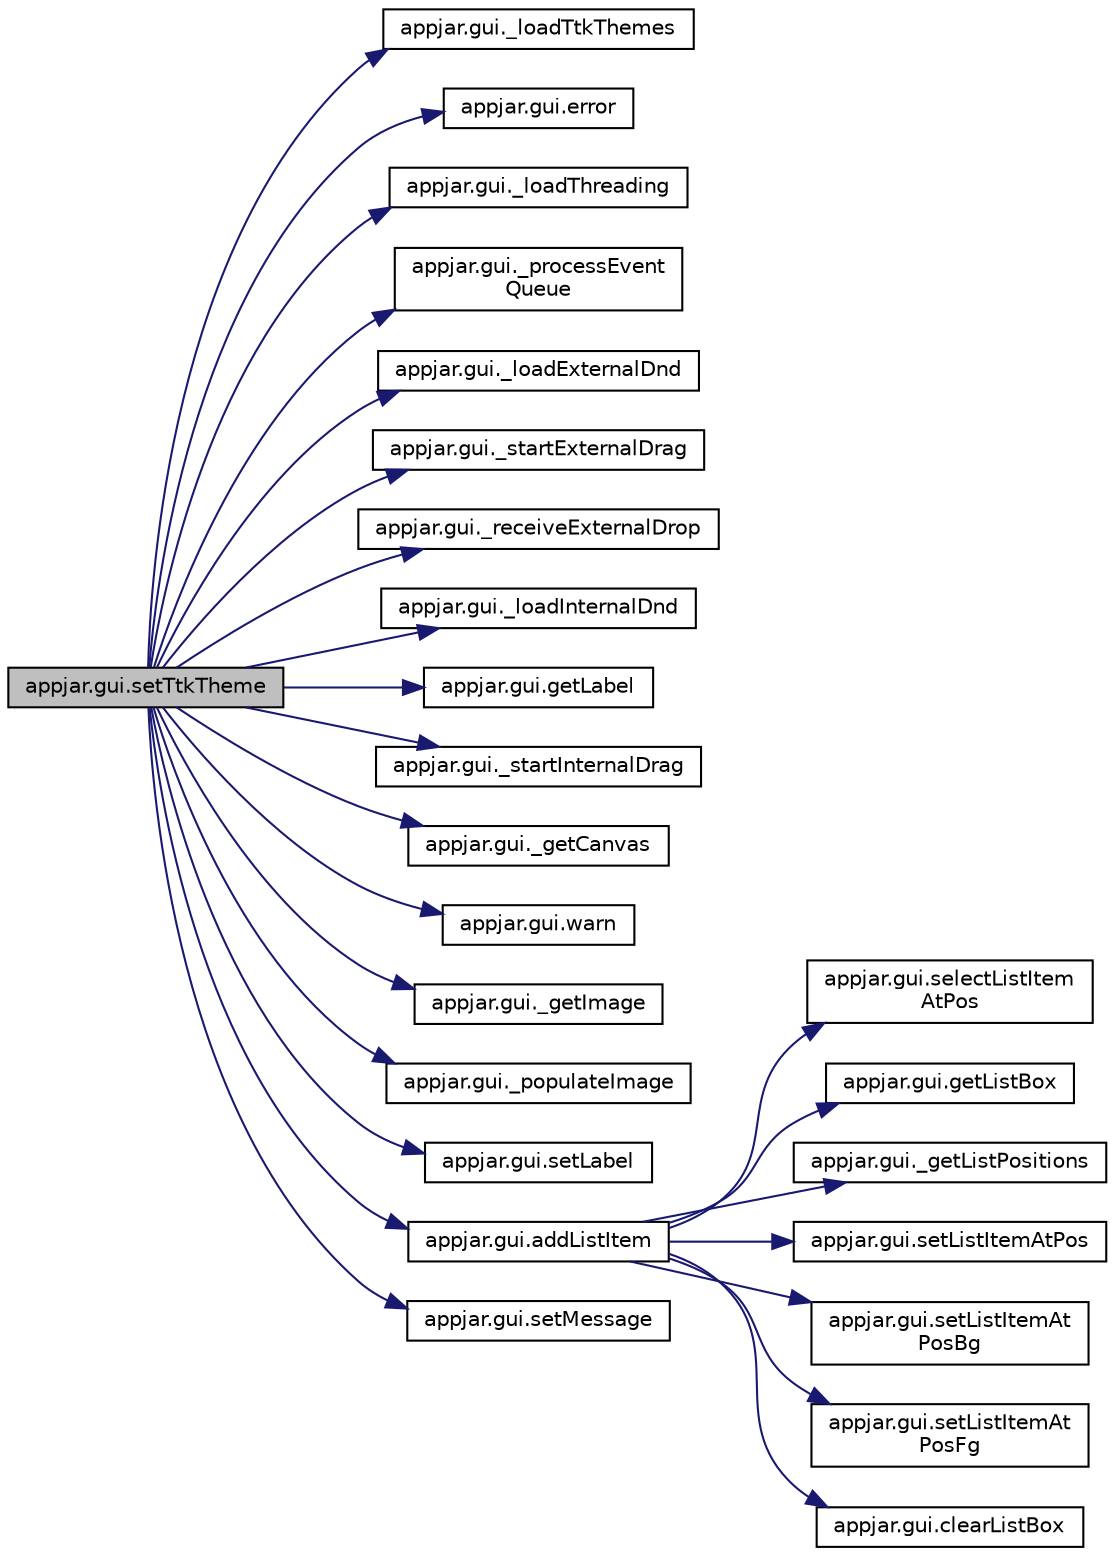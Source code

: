 digraph "appjar.gui.setTtkTheme"
{
  edge [fontname="Helvetica",fontsize="10",labelfontname="Helvetica",labelfontsize="10"];
  node [fontname="Helvetica",fontsize="10",shape=record];
  rankdir="LR";
  Node1940 [label="appjar.gui.setTtkTheme",height=0.2,width=0.4,color="black", fillcolor="grey75", style="filled", fontcolor="black"];
  Node1940 -> Node1941 [color="midnightblue",fontsize="10",style="solid",fontname="Helvetica"];
  Node1941 [label="appjar.gui._loadTtkThemes",height=0.2,width=0.4,color="black", fillcolor="white", style="filled",URL="$classappjar_1_1gui.html#a7a45d65acaf8886eba79714af830e838"];
  Node1940 -> Node1942 [color="midnightblue",fontsize="10",style="solid",fontname="Helvetica"];
  Node1942 [label="appjar.gui.error",height=0.2,width=0.4,color="black", fillcolor="white", style="filled",URL="$classappjar_1_1gui.html#ac310868eecf500d1570400b396793b87"];
  Node1940 -> Node1943 [color="midnightblue",fontsize="10",style="solid",fontname="Helvetica"];
  Node1943 [label="appjar.gui._loadThreading",height=0.2,width=0.4,color="black", fillcolor="white", style="filled",URL="$classappjar_1_1gui.html#af7f64c964f3488ca8c13296f8c683b0c"];
  Node1940 -> Node1944 [color="midnightblue",fontsize="10",style="solid",fontname="Helvetica"];
  Node1944 [label="appjar.gui._processEvent\lQueue",height=0.2,width=0.4,color="black", fillcolor="white", style="filled",URL="$classappjar_1_1gui.html#a19c7e190ceab6205f57dd284cc3d1e9b"];
  Node1940 -> Node1945 [color="midnightblue",fontsize="10",style="solid",fontname="Helvetica"];
  Node1945 [label="appjar.gui._loadExternalDnd",height=0.2,width=0.4,color="black", fillcolor="white", style="filled",URL="$classappjar_1_1gui.html#a3b0b427e8b209f2f84586cb29c6f9d1b"];
  Node1940 -> Node1946 [color="midnightblue",fontsize="10",style="solid",fontname="Helvetica"];
  Node1946 [label="appjar.gui._startExternalDrag",height=0.2,width=0.4,color="black", fillcolor="white", style="filled",URL="$classappjar_1_1gui.html#a410eec8dc87faec26c14782de491c2c0"];
  Node1940 -> Node1947 [color="midnightblue",fontsize="10",style="solid",fontname="Helvetica"];
  Node1947 [label="appjar.gui._receiveExternalDrop",height=0.2,width=0.4,color="black", fillcolor="white", style="filled",URL="$classappjar_1_1gui.html#a3c42c5d04f12b0e6c6525f729a1db0b1"];
  Node1940 -> Node1948 [color="midnightblue",fontsize="10",style="solid",fontname="Helvetica"];
  Node1948 [label="appjar.gui._loadInternalDnd",height=0.2,width=0.4,color="black", fillcolor="white", style="filled",URL="$classappjar_1_1gui.html#a94f5683e4eb537fb0a167249bb57f5f8"];
  Node1940 -> Node1949 [color="midnightblue",fontsize="10",style="solid",fontname="Helvetica"];
  Node1949 [label="appjar.gui.getLabel",height=0.2,width=0.4,color="black", fillcolor="white", style="filled",URL="$classappjar_1_1gui.html#a28d7281e96bf719a419be4dd16eab2f2"];
  Node1940 -> Node1950 [color="midnightblue",fontsize="10",style="solid",fontname="Helvetica"];
  Node1950 [label="appjar.gui._startInternalDrag",height=0.2,width=0.4,color="black", fillcolor="white", style="filled",URL="$classappjar_1_1gui.html#a2add6a2cac5b06a722b543c09bcd155b"];
  Node1940 -> Node1951 [color="midnightblue",fontsize="10",style="solid",fontname="Helvetica"];
  Node1951 [label="appjar.gui._getCanvas",height=0.2,width=0.4,color="black", fillcolor="white", style="filled",URL="$classappjar_1_1gui.html#a810550f2df0e5903420dd85d29988b99"];
  Node1940 -> Node1952 [color="midnightblue",fontsize="10",style="solid",fontname="Helvetica"];
  Node1952 [label="appjar.gui.warn",height=0.2,width=0.4,color="black", fillcolor="white", style="filled",URL="$classappjar_1_1gui.html#a3ab0139430263b1913b4078cf34e7098"];
  Node1940 -> Node1953 [color="midnightblue",fontsize="10",style="solid",fontname="Helvetica"];
  Node1953 [label="appjar.gui._getImage",height=0.2,width=0.4,color="black", fillcolor="white", style="filled",URL="$classappjar_1_1gui.html#a8890a622d0e8ab681b20883f4c7512cf"];
  Node1940 -> Node1954 [color="midnightblue",fontsize="10",style="solid",fontname="Helvetica"];
  Node1954 [label="appjar.gui._populateImage",height=0.2,width=0.4,color="black", fillcolor="white", style="filled",URL="$classappjar_1_1gui.html#a3727ef1e4f2eb5a4081e2798dc2cf5fe"];
  Node1940 -> Node1955 [color="midnightblue",fontsize="10",style="solid",fontname="Helvetica"];
  Node1955 [label="appjar.gui.setLabel",height=0.2,width=0.4,color="black", fillcolor="white", style="filled",URL="$classappjar_1_1gui.html#ab68acc8b806299dddee959e9a6f85a77"];
  Node1940 -> Node1956 [color="midnightblue",fontsize="10",style="solid",fontname="Helvetica"];
  Node1956 [label="appjar.gui.addListItem",height=0.2,width=0.4,color="black", fillcolor="white", style="filled",URL="$classappjar_1_1gui.html#aea7ae8939f18af91fc3e526becca0e96"];
  Node1956 -> Node1957 [color="midnightblue",fontsize="10",style="solid",fontname="Helvetica"];
  Node1957 [label="appjar.gui.selectListItem\lAtPos",height=0.2,width=0.4,color="black", fillcolor="white", style="filled",URL="$classappjar_1_1gui.html#a4f24bf3600063033168c17f772669e82"];
  Node1956 -> Node1958 [color="midnightblue",fontsize="10",style="solid",fontname="Helvetica"];
  Node1958 [label="appjar.gui.getListBox",height=0.2,width=0.4,color="black", fillcolor="white", style="filled",URL="$classappjar_1_1gui.html#a6266e455fb9947064f36990417ab9e70"];
  Node1956 -> Node1959 [color="midnightblue",fontsize="10",style="solid",fontname="Helvetica"];
  Node1959 [label="appjar.gui._getListPositions",height=0.2,width=0.4,color="black", fillcolor="white", style="filled",URL="$classappjar_1_1gui.html#a57079d89d8ea67686d1db24682dc8165"];
  Node1956 -> Node1960 [color="midnightblue",fontsize="10",style="solid",fontname="Helvetica"];
  Node1960 [label="appjar.gui.setListItemAtPos",height=0.2,width=0.4,color="black", fillcolor="white", style="filled",URL="$classappjar_1_1gui.html#a1810c5744b707ca66a8fbfab674d53a7"];
  Node1956 -> Node1961 [color="midnightblue",fontsize="10",style="solid",fontname="Helvetica"];
  Node1961 [label="appjar.gui.setListItemAt\lPosBg",height=0.2,width=0.4,color="black", fillcolor="white", style="filled",URL="$classappjar_1_1gui.html#ae2358c02497b72a3f1ea99d1ee9bc035"];
  Node1956 -> Node1962 [color="midnightblue",fontsize="10",style="solid",fontname="Helvetica"];
  Node1962 [label="appjar.gui.setListItemAt\lPosFg",height=0.2,width=0.4,color="black", fillcolor="white", style="filled",URL="$classappjar_1_1gui.html#adb5947f72da1f0d7f980c116263ceb6d"];
  Node1956 -> Node1963 [color="midnightblue",fontsize="10",style="solid",fontname="Helvetica"];
  Node1963 [label="appjar.gui.clearListBox",height=0.2,width=0.4,color="black", fillcolor="white", style="filled",URL="$classappjar_1_1gui.html#a0ff7f69ddcaeba898a6ced9f51f2d4a5"];
  Node1940 -> Node1964 [color="midnightblue",fontsize="10",style="solid",fontname="Helvetica"];
  Node1964 [label="appjar.gui.setMessage",height=0.2,width=0.4,color="black", fillcolor="white", style="filled",URL="$classappjar_1_1gui.html#a030d818881dc018f302d52f1fba60f45"];
}
